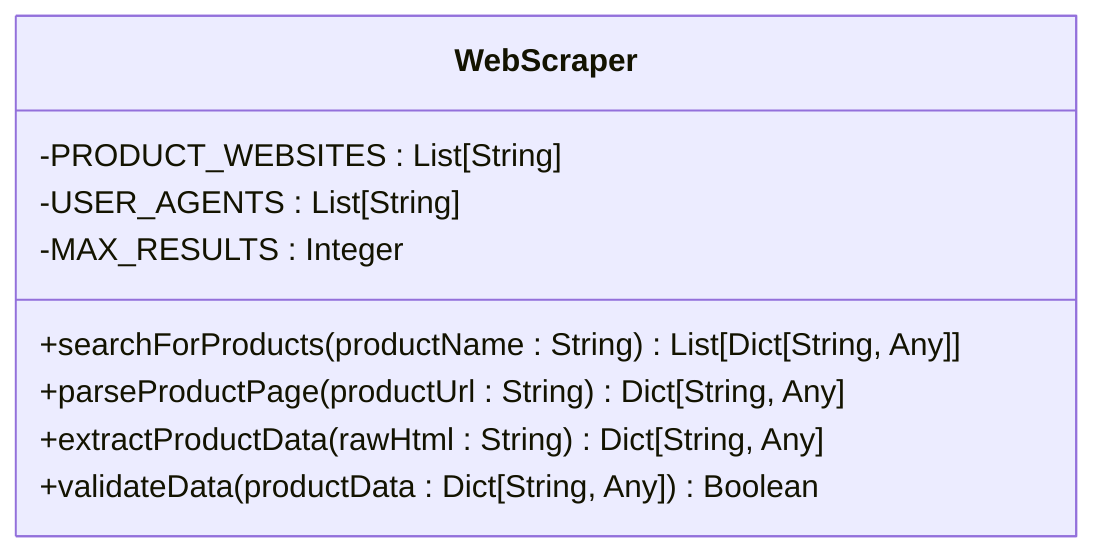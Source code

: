 classDiagram
    class WebScraper {
        -PRODUCT_WEBSITES : List[String]
        -USER_AGENTS : List[String]
        -MAX_RESULTS : Integer

        +searchForProducts(productName : String) List[Dict[String, Any]]
        +parseProductPage(productUrl : String) Dict[String, Any]
        +extractProductData(rawHtml : String) Dict[String, Any]
        +validateData(productData : Dict[String, Any]) Boolean
    }